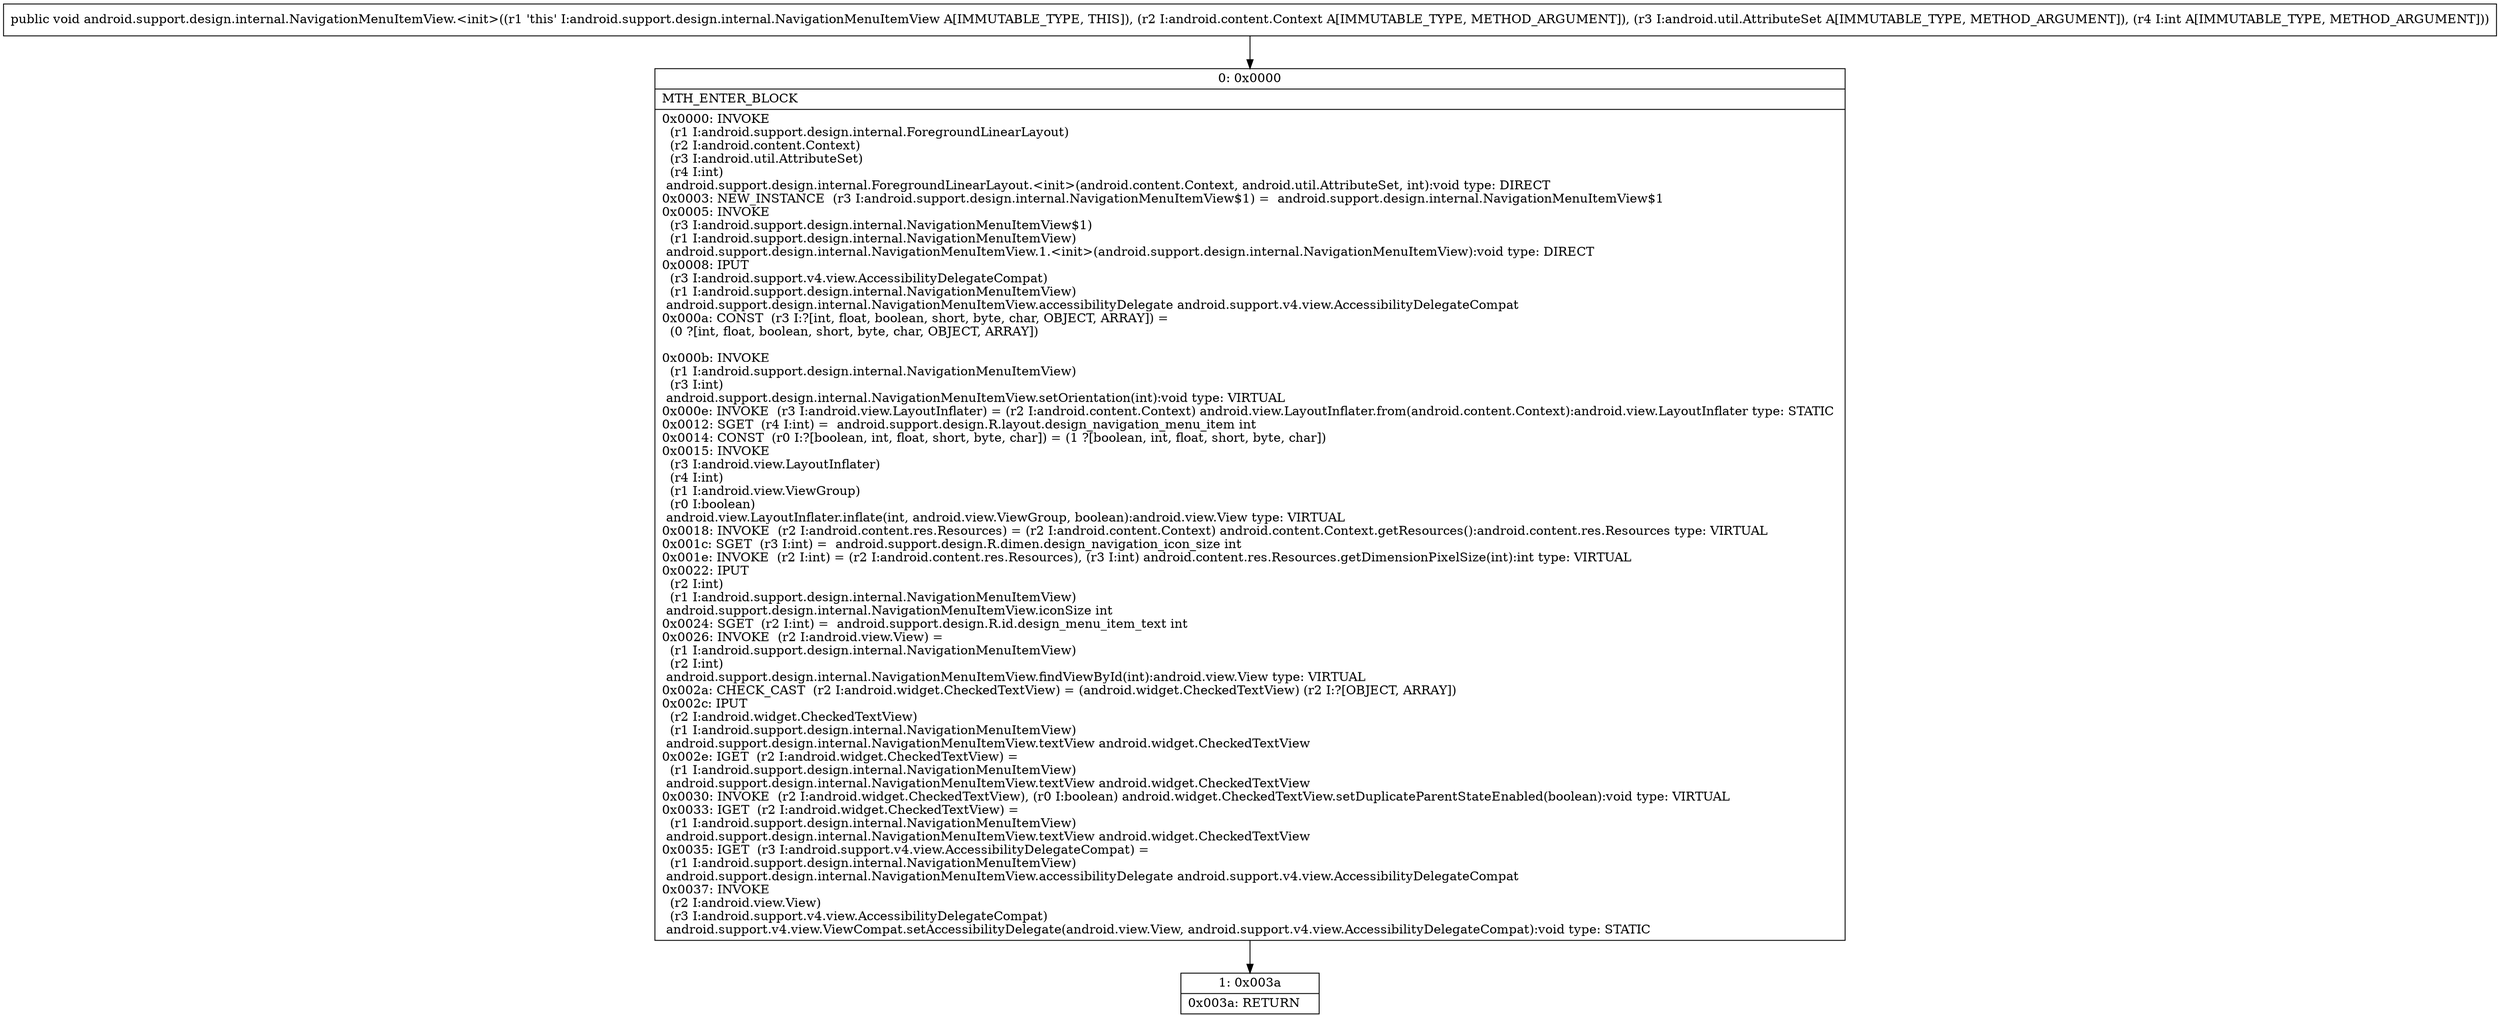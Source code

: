 digraph "CFG forandroid.support.design.internal.NavigationMenuItemView.\<init\>(Landroid\/content\/Context;Landroid\/util\/AttributeSet;I)V" {
Node_0 [shape=record,label="{0\:\ 0x0000|MTH_ENTER_BLOCK\l|0x0000: INVOKE  \l  (r1 I:android.support.design.internal.ForegroundLinearLayout)\l  (r2 I:android.content.Context)\l  (r3 I:android.util.AttributeSet)\l  (r4 I:int)\l android.support.design.internal.ForegroundLinearLayout.\<init\>(android.content.Context, android.util.AttributeSet, int):void type: DIRECT \l0x0003: NEW_INSTANCE  (r3 I:android.support.design.internal.NavigationMenuItemView$1) =  android.support.design.internal.NavigationMenuItemView$1 \l0x0005: INVOKE  \l  (r3 I:android.support.design.internal.NavigationMenuItemView$1)\l  (r1 I:android.support.design.internal.NavigationMenuItemView)\l android.support.design.internal.NavigationMenuItemView.1.\<init\>(android.support.design.internal.NavigationMenuItemView):void type: DIRECT \l0x0008: IPUT  \l  (r3 I:android.support.v4.view.AccessibilityDelegateCompat)\l  (r1 I:android.support.design.internal.NavigationMenuItemView)\l android.support.design.internal.NavigationMenuItemView.accessibilityDelegate android.support.v4.view.AccessibilityDelegateCompat \l0x000a: CONST  (r3 I:?[int, float, boolean, short, byte, char, OBJECT, ARRAY]) = \l  (0 ?[int, float, boolean, short, byte, char, OBJECT, ARRAY])\l \l0x000b: INVOKE  \l  (r1 I:android.support.design.internal.NavigationMenuItemView)\l  (r3 I:int)\l android.support.design.internal.NavigationMenuItemView.setOrientation(int):void type: VIRTUAL \l0x000e: INVOKE  (r3 I:android.view.LayoutInflater) = (r2 I:android.content.Context) android.view.LayoutInflater.from(android.content.Context):android.view.LayoutInflater type: STATIC \l0x0012: SGET  (r4 I:int) =  android.support.design.R.layout.design_navigation_menu_item int \l0x0014: CONST  (r0 I:?[boolean, int, float, short, byte, char]) = (1 ?[boolean, int, float, short, byte, char]) \l0x0015: INVOKE  \l  (r3 I:android.view.LayoutInflater)\l  (r4 I:int)\l  (r1 I:android.view.ViewGroup)\l  (r0 I:boolean)\l android.view.LayoutInflater.inflate(int, android.view.ViewGroup, boolean):android.view.View type: VIRTUAL \l0x0018: INVOKE  (r2 I:android.content.res.Resources) = (r2 I:android.content.Context) android.content.Context.getResources():android.content.res.Resources type: VIRTUAL \l0x001c: SGET  (r3 I:int) =  android.support.design.R.dimen.design_navigation_icon_size int \l0x001e: INVOKE  (r2 I:int) = (r2 I:android.content.res.Resources), (r3 I:int) android.content.res.Resources.getDimensionPixelSize(int):int type: VIRTUAL \l0x0022: IPUT  \l  (r2 I:int)\l  (r1 I:android.support.design.internal.NavigationMenuItemView)\l android.support.design.internal.NavigationMenuItemView.iconSize int \l0x0024: SGET  (r2 I:int) =  android.support.design.R.id.design_menu_item_text int \l0x0026: INVOKE  (r2 I:android.view.View) = \l  (r1 I:android.support.design.internal.NavigationMenuItemView)\l  (r2 I:int)\l android.support.design.internal.NavigationMenuItemView.findViewById(int):android.view.View type: VIRTUAL \l0x002a: CHECK_CAST  (r2 I:android.widget.CheckedTextView) = (android.widget.CheckedTextView) (r2 I:?[OBJECT, ARRAY]) \l0x002c: IPUT  \l  (r2 I:android.widget.CheckedTextView)\l  (r1 I:android.support.design.internal.NavigationMenuItemView)\l android.support.design.internal.NavigationMenuItemView.textView android.widget.CheckedTextView \l0x002e: IGET  (r2 I:android.widget.CheckedTextView) = \l  (r1 I:android.support.design.internal.NavigationMenuItemView)\l android.support.design.internal.NavigationMenuItemView.textView android.widget.CheckedTextView \l0x0030: INVOKE  (r2 I:android.widget.CheckedTextView), (r0 I:boolean) android.widget.CheckedTextView.setDuplicateParentStateEnabled(boolean):void type: VIRTUAL \l0x0033: IGET  (r2 I:android.widget.CheckedTextView) = \l  (r1 I:android.support.design.internal.NavigationMenuItemView)\l android.support.design.internal.NavigationMenuItemView.textView android.widget.CheckedTextView \l0x0035: IGET  (r3 I:android.support.v4.view.AccessibilityDelegateCompat) = \l  (r1 I:android.support.design.internal.NavigationMenuItemView)\l android.support.design.internal.NavigationMenuItemView.accessibilityDelegate android.support.v4.view.AccessibilityDelegateCompat \l0x0037: INVOKE  \l  (r2 I:android.view.View)\l  (r3 I:android.support.v4.view.AccessibilityDelegateCompat)\l android.support.v4.view.ViewCompat.setAccessibilityDelegate(android.view.View, android.support.v4.view.AccessibilityDelegateCompat):void type: STATIC \l}"];
Node_1 [shape=record,label="{1\:\ 0x003a|0x003a: RETURN   \l}"];
MethodNode[shape=record,label="{public void android.support.design.internal.NavigationMenuItemView.\<init\>((r1 'this' I:android.support.design.internal.NavigationMenuItemView A[IMMUTABLE_TYPE, THIS]), (r2 I:android.content.Context A[IMMUTABLE_TYPE, METHOD_ARGUMENT]), (r3 I:android.util.AttributeSet A[IMMUTABLE_TYPE, METHOD_ARGUMENT]), (r4 I:int A[IMMUTABLE_TYPE, METHOD_ARGUMENT])) }"];
MethodNode -> Node_0;
Node_0 -> Node_1;
}

